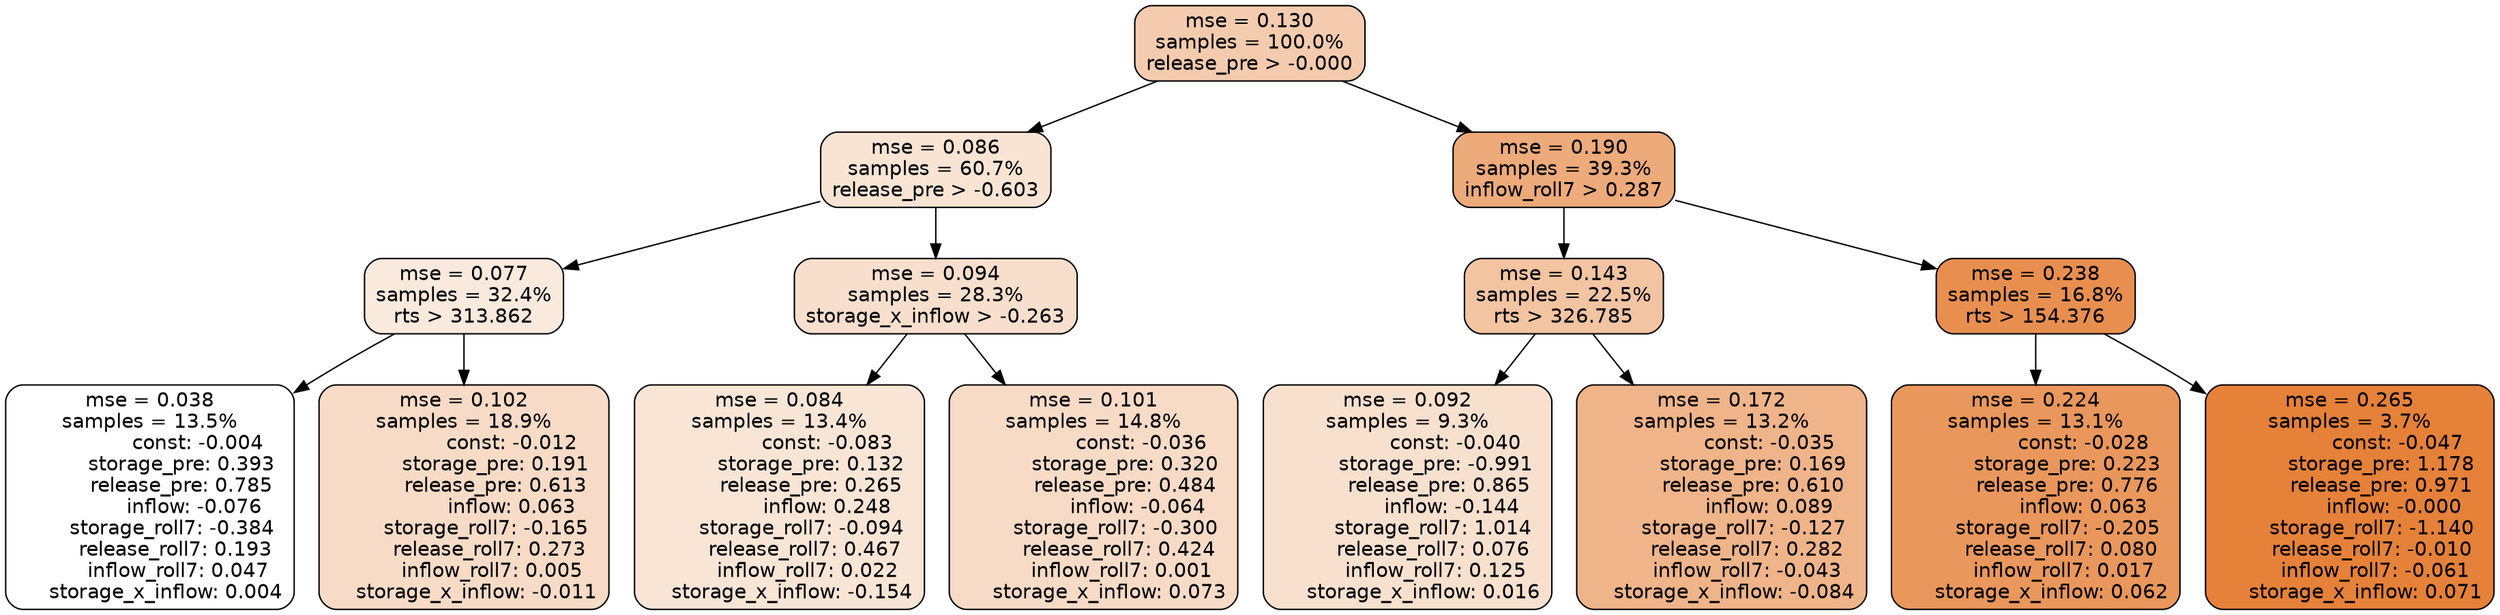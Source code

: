 digraph tree {
node [shape=rectangle, style="filled, rounded", color="black", fontname=helvetica] ;
edge [fontname=helvetica] ;
	"0" [label="mse = 0.130
samples = 100.0%
release_pre > -0.000", fillcolor="#f4cbae"]
	"1" [label="mse = 0.086
samples = 60.7%
release_pre > -0.603", fillcolor="#f9e4d4"]
	"8" [label="mse = 0.190
samples = 39.3%
inflow_roll7 > 0.287", fillcolor="#edaa7a"]
	"5" [label="mse = 0.077
samples = 32.4%
rts > 313.862", fillcolor="#fae9dd"]
	"2" [label="mse = 0.094
samples = 28.3%
storage_x_inflow > -0.263", fillcolor="#f8dfcd"]
	"9" [label="mse = 0.143
samples = 22.5%
rts > 326.785", fillcolor="#f2c4a2"]
	"12" [label="mse = 0.238
samples = 16.8%
rts > 154.376", fillcolor="#e88f50"]
	"7" [label="mse = 0.038
samples = 13.5%
               const: -0.004
          storage_pre: 0.393
          release_pre: 0.785
              inflow: -0.076
       storage_roll7: -0.384
        release_roll7: 0.193
         inflow_roll7: 0.047
     storage_x_inflow: 0.004", fillcolor="#ffffff"]
	"6" [label="mse = 0.102
samples = 18.9%
               const: -0.012
          storage_pre: 0.191
          release_pre: 0.613
               inflow: 0.063
       storage_roll7: -0.165
        release_roll7: 0.273
         inflow_roll7: 0.005
    storage_x_inflow: -0.011", fillcolor="#f7dbc6"]
	"3" [label="mse = 0.084
samples = 13.4%
               const: -0.083
          storage_pre: 0.132
          release_pre: 0.265
               inflow: 0.248
       storage_roll7: -0.094
        release_roll7: 0.467
         inflow_roll7: 0.022
    storage_x_inflow: -0.154", fillcolor="#f9e5d6"]
	"4" [label="mse = 0.101
samples = 14.8%
               const: -0.036
          storage_pre: 0.320
          release_pre: 0.484
              inflow: -0.064
       storage_roll7: -0.300
        release_roll7: 0.424
         inflow_roll7: 0.001
     storage_x_inflow: 0.073", fillcolor="#f7dbc7"]
	"11" [label="mse = 0.092
samples = 9.3%
               const: -0.040
         storage_pre: -0.991
          release_pre: 0.865
              inflow: -0.144
        storage_roll7: 1.014
        release_roll7: 0.076
         inflow_roll7: 0.125
     storage_x_inflow: 0.016", fillcolor="#f8e0cf"]
	"10" [label="mse = 0.172
samples = 13.2%
               const: -0.035
          storage_pre: 0.169
          release_pre: 0.610
               inflow: 0.089
       storage_roll7: -0.127
        release_roll7: 0.282
        inflow_roll7: -0.043
    storage_x_inflow: -0.084", fillcolor="#efb489"]
	"13" [label="mse = 0.224
samples = 13.1%
               const: -0.028
          storage_pre: 0.223
          release_pre: 0.776
               inflow: 0.063
       storage_roll7: -0.205
        release_roll7: 0.080
         inflow_roll7: 0.017
     storage_x_inflow: 0.062", fillcolor="#e9975c"]
	"14" [label="mse = 0.265
samples = 3.7%
               const: -0.047
          storage_pre: 1.178
          release_pre: 0.971
              inflow: -0.000
       storage_roll7: -1.140
       release_roll7: -0.010
        inflow_roll7: -0.061
     storage_x_inflow: 0.071", fillcolor="#e58139"]

	"0" -> "1"
	"0" -> "8"
	"1" -> "2"
	"1" -> "5"
	"8" -> "9"
	"8" -> "12"
	"5" -> "6"
	"5" -> "7"
	"2" -> "3"
	"2" -> "4"
	"9" -> "10"
	"9" -> "11"
	"12" -> "13"
	"12" -> "14"
}